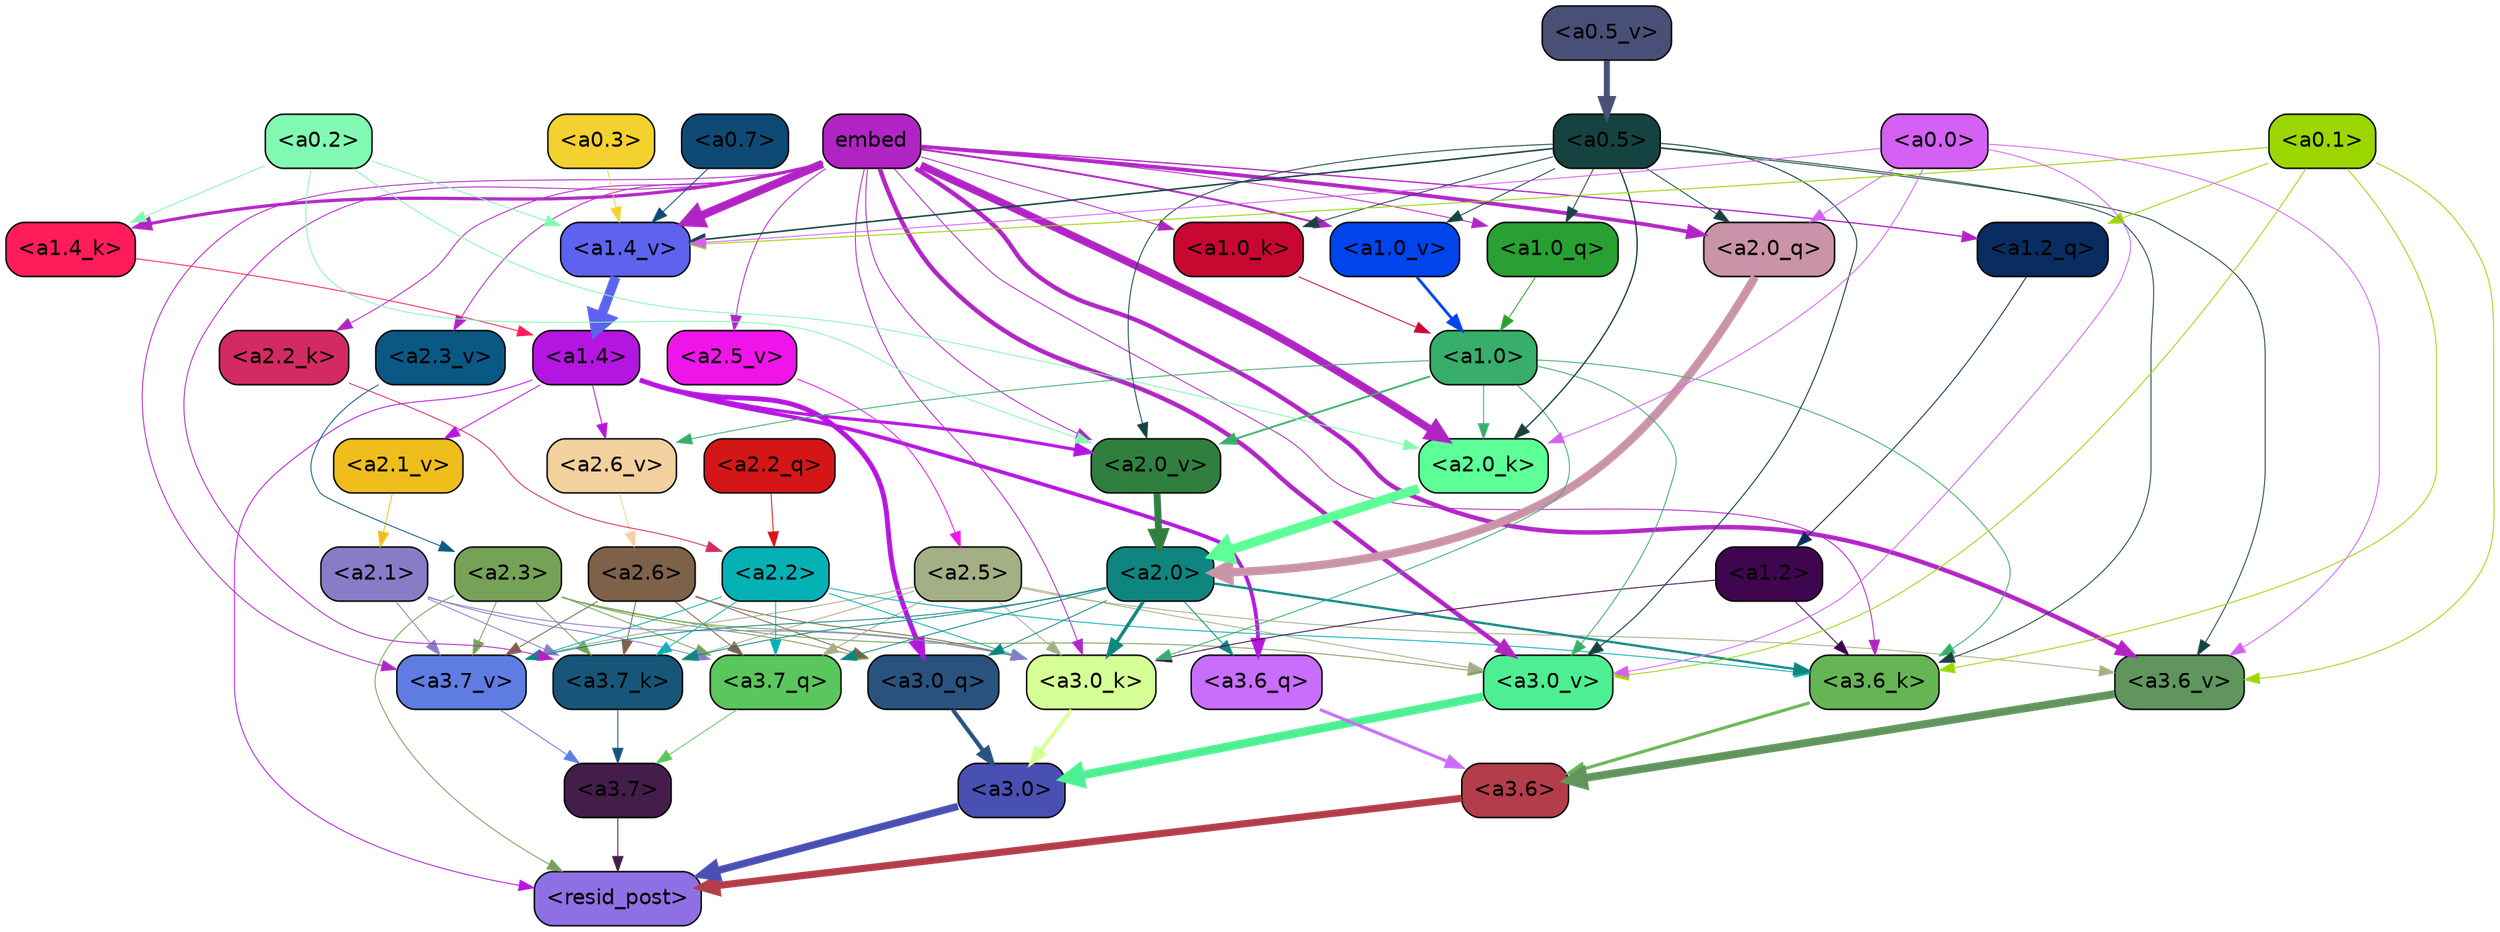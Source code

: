 strict digraph "" {
	graph [bgcolor=transparent,
		layout=dot,
		overlap=false,
		splines=true
	];
	"<a3.7>"	[color=black,
		fillcolor="#441d4b",
		fontname=Helvetica,
		shape=box,
		style="filled, rounded"];
	"<resid_post>"	[color=black,
		fillcolor="#8e70e4",
		fontname=Helvetica,
		shape=box,
		style="filled, rounded"];
	"<a3.7>" -> "<resid_post>"	[color="#441d4b",
		penwidth=0.6];
	"<a3.6>"	[color=black,
		fillcolor="#b33d49",
		fontname=Helvetica,
		shape=box,
		style="filled, rounded"];
	"<a3.6>" -> "<resid_post>"	[color="#b33d49",
		penwidth=4.753257989883423];
	"<a3.0>"	[color=black,
		fillcolor="#4950b3",
		fontname=Helvetica,
		shape=box,
		style="filled, rounded"];
	"<a3.0>" -> "<resid_post>"	[color="#4950b3",
		penwidth=4.90053927898407];
	"<a2.3>"	[color=black,
		fillcolor="#75a257",
		fontname=Helvetica,
		shape=box,
		style="filled, rounded"];
	"<a2.3>" -> "<resid_post>"	[color="#75a257",
		penwidth=0.6];
	"<a3.7_q>"	[color=black,
		fillcolor="#5ac65b",
		fontname=Helvetica,
		shape=box,
		style="filled, rounded"];
	"<a2.3>" -> "<a3.7_q>"	[color="#75a257",
		penwidth=0.6];
	"<a3.0_q>"	[color=black,
		fillcolor="#29527e",
		fontname=Helvetica,
		shape=box,
		style="filled, rounded"];
	"<a2.3>" -> "<a3.0_q>"	[color="#75a257",
		penwidth=0.6];
	"<a3.7_k>"	[color=black,
		fillcolor="#175678",
		fontname=Helvetica,
		shape=box,
		style="filled, rounded"];
	"<a2.3>" -> "<a3.7_k>"	[color="#75a257",
		penwidth=0.6];
	"<a3.0_k>"	[color=black,
		fillcolor="#d5ff96",
		fontname=Helvetica,
		shape=box,
		style="filled, rounded"];
	"<a2.3>" -> "<a3.0_k>"	[color="#75a257",
		penwidth=0.6];
	"<a3.7_v>"	[color=black,
		fillcolor="#5f7ce3",
		fontname=Helvetica,
		shape=box,
		style="filled, rounded"];
	"<a2.3>" -> "<a3.7_v>"	[color="#75a257",
		penwidth=0.6];
	"<a3.0_v>"	[color=black,
		fillcolor="#4eef93",
		fontname=Helvetica,
		shape=box,
		style="filled, rounded"];
	"<a2.3>" -> "<a3.0_v>"	[color="#75a257",
		penwidth=0.6];
	"<a1.4>"	[color=black,
		fillcolor="#b515e0",
		fontname=Helvetica,
		shape=box,
		style="filled, rounded"];
	"<a1.4>" -> "<resid_post>"	[color="#b515e0",
		penwidth=0.6];
	"<a3.6_q>"	[color=black,
		fillcolor="#c86dfc",
		fontname=Helvetica,
		shape=box,
		style="filled, rounded"];
	"<a1.4>" -> "<a3.6_q>"	[color="#b515e0",
		penwidth=2.5149343013763428];
	"<a1.4>" -> "<a3.0_q>"	[color="#b515e0",
		penwidth=3.2760138511657715];
	"<a2.6_v>"	[color=black,
		fillcolor="#f2d19f",
		fontname=Helvetica,
		shape=box,
		style="filled, rounded"];
	"<a1.4>" -> "<a2.6_v>"	[color="#b515e0",
		penwidth=0.6];
	"<a2.1_v>"	[color=black,
		fillcolor="#efbe1d",
		fontname=Helvetica,
		shape=box,
		style="filled, rounded"];
	"<a1.4>" -> "<a2.1_v>"	[color="#b515e0",
		penwidth=0.6];
	"<a2.0_v>"	[color=black,
		fillcolor="#317f3f",
		fontname=Helvetica,
		shape=box,
		style="filled, rounded"];
	"<a1.4>" -> "<a2.0_v>"	[color="#b515e0",
		penwidth=2.0870713144540787];
	"<a3.7_q>" -> "<a3.7>"	[color="#5ac65b",
		penwidth=0.6];
	"<a3.6_q>" -> "<a3.6>"	[color="#c86dfc",
		penwidth=2.091020345687866];
	"<a3.0_q>" -> "<a3.0>"	[color="#29527e",
		penwidth=2.7421876192092896];
	"<a3.7_k>" -> "<a3.7>"	[color="#175678",
		penwidth=0.6];
	"<a3.6_k>"	[color=black,
		fillcolor="#66b555",
		fontname=Helvetica,
		shape=box,
		style="filled, rounded"];
	"<a3.6_k>" -> "<a3.6>"	[color="#66b555",
		penwidth=2.048597991466522];
	"<a3.0_k>" -> "<a3.0>"	[color="#d5ff96",
		penwidth=2.476402521133423];
	"<a3.7_v>" -> "<a3.7>"	[color="#5f7ce3",
		penwidth=0.6];
	"<a3.6_v>"	[color=black,
		fillcolor="#60955e",
		fontname=Helvetica,
		shape=box,
		style="filled, rounded"];
	"<a3.6_v>" -> "<a3.6>"	[color="#60955e",
		penwidth=5.2550448179244995];
	"<a3.0_v>" -> "<a3.0>"	[color="#4eef93",
		penwidth=5.652270674705505];
	"<a2.6>"	[color=black,
		fillcolor="#7e6149",
		fontname=Helvetica,
		shape=box,
		style="filled, rounded"];
	"<a2.6>" -> "<a3.7_q>"	[color="#7e6149",
		penwidth=0.6];
	"<a2.6>" -> "<a3.0_q>"	[color="#7e6149",
		penwidth=0.6];
	"<a2.6>" -> "<a3.7_k>"	[color="#7e6149",
		penwidth=0.6];
	"<a2.6>" -> "<a3.0_k>"	[color="#7e6149",
		penwidth=0.6];
	"<a2.6>" -> "<a3.7_v>"	[color="#7e6149",
		penwidth=0.6];
	"<a2.5>"	[color=black,
		fillcolor="#a4af86",
		fontname=Helvetica,
		shape=box,
		style="filled, rounded"];
	"<a2.5>" -> "<a3.7_q>"	[color="#a4af86",
		penwidth=0.6];
	"<a2.5>" -> "<a3.7_k>"	[color="#a4af86",
		penwidth=0.6];
	"<a2.5>" -> "<a3.0_k>"	[color="#a4af86",
		penwidth=0.6];
	"<a2.5>" -> "<a3.7_v>"	[color="#a4af86",
		penwidth=0.6];
	"<a2.5>" -> "<a3.6_v>"	[color="#a4af86",
		penwidth=0.6];
	"<a2.5>" -> "<a3.0_v>"	[color="#a4af86",
		penwidth=0.6];
	"<a2.2>"	[color=black,
		fillcolor="#04b1b4",
		fontname=Helvetica,
		shape=box,
		style="filled, rounded"];
	"<a2.2>" -> "<a3.7_q>"	[color="#04b1b4",
		penwidth=0.6];
	"<a2.2>" -> "<a3.7_k>"	[color="#04b1b4",
		penwidth=0.6];
	"<a2.2>" -> "<a3.6_k>"	[color="#04b1b4",
		penwidth=0.6];
	"<a2.2>" -> "<a3.0_k>"	[color="#04b1b4",
		penwidth=0.6];
	"<a2.2>" -> "<a3.7_v>"	[color="#04b1b4",
		penwidth=0.6];
	"<a2.1>"	[color=black,
		fillcolor="#877dc7",
		fontname=Helvetica,
		shape=box,
		style="filled, rounded"];
	"<a2.1>" -> "<a3.7_q>"	[color="#877dc7",
		penwidth=0.6];
	"<a2.1>" -> "<a3.7_k>"	[color="#877dc7",
		penwidth=0.6];
	"<a2.1>" -> "<a3.0_k>"	[color="#877dc7",
		penwidth=0.6];
	"<a2.1>" -> "<a3.7_v>"	[color="#877dc7",
		penwidth=0.6];
	"<a2.0>"	[color=black,
		fillcolor="#0f8580",
		fontname=Helvetica,
		shape=box,
		style="filled, rounded"];
	"<a2.0>" -> "<a3.7_q>"	[color="#0f8580",
		penwidth=0.6];
	"<a2.0>" -> "<a3.6_q>"	[color="#0f8580",
		penwidth=0.6];
	"<a2.0>" -> "<a3.0_q>"	[color="#0f8580",
		penwidth=0.6];
	"<a2.0>" -> "<a3.7_k>"	[color="#0f8580",
		penwidth=0.6];
	"<a2.0>" -> "<a3.6_k>"	[color="#0f8580",
		penwidth=1.5290023684501648];
	"<a2.0>" -> "<a3.0_k>"	[color="#0f8580",
		penwidth=2.2635570764541626];
	"<a2.0>" -> "<a3.7_v>"	[color="#0f8580",
		penwidth=0.6];
	embed	[color=black,
		fillcolor="#b124c4",
		fontname=Helvetica,
		shape=box,
		style="filled, rounded"];
	embed -> "<a3.7_k>"	[color="#b124c4",
		penwidth=0.6];
	embed -> "<a3.6_k>"	[color="#b124c4",
		penwidth=0.6];
	embed -> "<a3.0_k>"	[color="#b124c4",
		penwidth=0.6];
	embed -> "<a3.7_v>"	[color="#b124c4",
		penwidth=0.6];
	embed -> "<a3.6_v>"	[color="#b124c4",
		penwidth=2.9556376338005066];
	embed -> "<a3.0_v>"	[color="#b124c4",
		penwidth=2.972973108291626];
	"<a2.0_q>"	[color=black,
		fillcolor="#c993a8",
		fontname=Helvetica,
		shape=box,
		style="filled, rounded"];
	embed -> "<a2.0_q>"	[color="#b124c4",
		penwidth=2.522909115999937];
	"<a2.2_k>"	[color=black,
		fillcolor="#d22a61",
		fontname=Helvetica,
		shape=box,
		style="filled, rounded"];
	embed -> "<a2.2_k>"	[color="#b124c4",
		penwidth=0.6];
	"<a2.0_k>"	[color=black,
		fillcolor="#5dff97",
		fontname=Helvetica,
		shape=box,
		style="filled, rounded"];
	embed -> "<a2.0_k>"	[color="#b124c4",
		penwidth=5.094568967819214];
	"<a2.5_v>"	[color=black,
		fillcolor="#ef14ea",
		fontname=Helvetica,
		shape=box,
		style="filled, rounded"];
	embed -> "<a2.5_v>"	[color="#b124c4",
		penwidth=0.6];
	"<a2.3_v>"	[color=black,
		fillcolor="#0a5884",
		fontname=Helvetica,
		shape=box,
		style="filled, rounded"];
	embed -> "<a2.3_v>"	[color="#b124c4",
		penwidth=0.6];
	embed -> "<a2.0_v>"	[color="#b124c4",
		penwidth=0.6];
	"<a1.2_q>"	[color=black,
		fillcolor="#092d60",
		fontname=Helvetica,
		shape=box,
		style="filled, rounded"];
	embed -> "<a1.2_q>"	[color="#b124c4",
		penwidth=0.8520002365112305];
	"<a1.0_q>"	[color=black,
		fillcolor="#29a032",
		fontname=Helvetica,
		shape=box,
		style="filled, rounded"];
	embed -> "<a1.0_q>"	[color="#b124c4",
		penwidth=0.6];
	"<a1.4_k>"	[color=black,
		fillcolor="#ff1c5b",
		fontname=Helvetica,
		shape=box,
		style="filled, rounded"];
	embed -> "<a1.4_k>"	[color="#b124c4",
		penwidth=2.115079402923584];
	"<a1.0_k>"	[color=black,
		fillcolor="#c90832",
		fontname=Helvetica,
		shape=box,
		style="filled, rounded"];
	embed -> "<a1.0_k>"	[color="#b124c4",
		penwidth=0.6];
	"<a1.4_v>"	[color=black,
		fillcolor="#5d63ef",
		fontname=Helvetica,
		shape=box,
		style="filled, rounded"];
	embed -> "<a1.4_v>"	[color="#b124c4",
		penwidth=5.504090070724487];
	"<a1.0_v>"	[color=black,
		fillcolor="#0044ec",
		fontname=Helvetica,
		shape=box,
		style="filled, rounded"];
	embed -> "<a1.0_v>"	[color="#b124c4",
		penwidth=1.2935692071914673];
	"<a1.2>"	[color=black,
		fillcolor="#3f064f",
		fontname=Helvetica,
		shape=box,
		style="filled, rounded"];
	"<a1.2>" -> "<a3.6_k>"	[color="#3f064f",
		penwidth=0.6];
	"<a1.2>" -> "<a3.0_k>"	[color="#3f064f",
		penwidth=0.6];
	"<a1.0>"	[color=black,
		fillcolor="#37ae6a",
		fontname=Helvetica,
		shape=box,
		style="filled, rounded"];
	"<a1.0>" -> "<a3.6_k>"	[color="#37ae6a",
		penwidth=0.6];
	"<a1.0>" -> "<a3.0_k>"	[color="#37ae6a",
		penwidth=0.6];
	"<a1.0>" -> "<a3.0_v>"	[color="#37ae6a",
		penwidth=0.6];
	"<a1.0>" -> "<a2.0_k>"	[color="#37ae6a",
		penwidth=0.6];
	"<a1.0>" -> "<a2.6_v>"	[color="#37ae6a",
		penwidth=0.6];
	"<a1.0>" -> "<a2.0_v>"	[color="#37ae6a",
		penwidth=1.2152502536773682];
	"<a0.5>"	[color=black,
		fillcolor="#154341",
		fontname=Helvetica,
		shape=box,
		style="filled, rounded"];
	"<a0.5>" -> "<a3.6_k>"	[color="#154341",
		penwidth=0.6];
	"<a0.5>" -> "<a3.6_v>"	[color="#154341",
		penwidth=0.6];
	"<a0.5>" -> "<a3.0_v>"	[color="#154341",
		penwidth=0.6790935099124908];
	"<a0.5>" -> "<a2.0_q>"	[color="#154341",
		penwidth=0.6];
	"<a0.5>" -> "<a2.0_k>"	[color="#154341",
		penwidth=0.8835153579711914];
	"<a0.5>" -> "<a2.0_v>"	[color="#154341",
		penwidth=0.6];
	"<a0.5>" -> "<a1.0_q>"	[color="#154341",
		penwidth=0.6];
	"<a0.5>" -> "<a1.0_k>"	[color="#154341",
		penwidth=0.6];
	"<a0.5>" -> "<a1.4_v>"	[color="#154341",
		penwidth=1.022335171699524];
	"<a0.5>" -> "<a1.0_v>"	[color="#154341",
		penwidth=0.6];
	"<a0.1>"	[color=black,
		fillcolor="#9bd601",
		fontname=Helvetica,
		shape=box,
		style="filled, rounded"];
	"<a0.1>" -> "<a3.6_k>"	[color="#9bd601",
		penwidth=0.6];
	"<a0.1>" -> "<a3.6_v>"	[color="#9bd601",
		penwidth=0.6];
	"<a0.1>" -> "<a3.0_v>"	[color="#9bd601",
		penwidth=0.6];
	"<a0.1>" -> "<a1.2_q>"	[color="#9bd601",
		penwidth=0.6];
	"<a0.1>" -> "<a1.4_v>"	[color="#9bd601",
		penwidth=0.6438122987747192];
	"<a0.0>"	[color=black,
		fillcolor="#d460f4",
		fontname=Helvetica,
		shape=box,
		style="filled, rounded"];
	"<a0.0>" -> "<a3.6_v>"	[color="#d460f4",
		penwidth=0.6];
	"<a0.0>" -> "<a3.0_v>"	[color="#d460f4",
		penwidth=0.6];
	"<a0.0>" -> "<a2.0_q>"	[color="#d460f4",
		penwidth=0.6];
	"<a0.0>" -> "<a2.0_k>"	[color="#d460f4",
		penwidth=0.6];
	"<a0.0>" -> "<a1.4_v>"	[color="#d460f4",
		penwidth=0.6];
	"<a2.2_q>"	[color=black,
		fillcolor="#d41716",
		fontname=Helvetica,
		shape=box,
		style="filled, rounded"];
	"<a2.2_q>" -> "<a2.2>"	[color="#d41716",
		penwidth=0.6];
	"<a2.0_q>" -> "<a2.0>"	[color="#c993a8",
		penwidth=5.557696580886841];
	"<a2.2_k>" -> "<a2.2>"	[color="#d22a61",
		penwidth=0.6];
	"<a2.0_k>" -> "<a2.0>"	[color="#5dff97",
		penwidth=6.320472955703735];
	"<a2.6_v>" -> "<a2.6>"	[color="#f2d19f",
		penwidth=0.6];
	"<a2.5_v>" -> "<a2.5>"	[color="#ef14ea",
		penwidth=0.6];
	"<a2.3_v>" -> "<a2.3>"	[color="#0a5884",
		penwidth=0.6];
	"<a2.1_v>" -> "<a2.1>"	[color="#efbe1d",
		penwidth=0.6];
	"<a2.0_v>" -> "<a2.0>"	[color="#317f3f",
		penwidth=4.611755967140198];
	"<a0.2>"	[color=black,
		fillcolor="#81f9b2",
		fontname=Helvetica,
		shape=box,
		style="filled, rounded"];
	"<a0.2>" -> "<a2.0_k>"	[color="#81f9b2",
		penwidth=0.6];
	"<a0.2>" -> "<a2.0_v>"	[color="#81f9b2",
		penwidth=0.6];
	"<a0.2>" -> "<a1.4_k>"	[color="#81f9b2",
		penwidth=0.6];
	"<a0.2>" -> "<a1.4_v>"	[color="#81f9b2",
		penwidth=0.6];
	"<a1.2_q>" -> "<a1.2>"	[color="#092d60",
		penwidth=0.6145738363265991];
	"<a1.0_q>" -> "<a1.0>"	[color="#29a032",
		penwidth=0.6];
	"<a1.4_k>" -> "<a1.4>"	[color="#ff1c5b",
		penwidth=0.6];
	"<a1.0_k>" -> "<a1.0>"	[color="#c90832",
		penwidth=0.6];
	"<a1.4_v>" -> "<a1.4>"	[color="#5d63ef",
		penwidth=6.5241758823394775];
	"<a1.0_v>" -> "<a1.0>"	[color="#0044ec",
		penwidth=1.8809151649475098];
	"<a0.7>"	[color=black,
		fillcolor="#0e4a74",
		fontname=Helvetica,
		shape=box,
		style="filled, rounded"];
	"<a0.7>" -> "<a1.4_v>"	[color="#0e4a74",
		penwidth=0.6];
	"<a0.3>"	[color=black,
		fillcolor="#f3d12e",
		fontname=Helvetica,
		shape=box,
		style="filled, rounded"];
	"<a0.3>" -> "<a1.4_v>"	[color="#f3d12e",
		penwidth=0.6];
	"<a0.5_v>"	[color=black,
		fillcolor="#485078",
		fontname=Helvetica,
		shape=box,
		style="filled, rounded"];
	"<a0.5_v>" -> "<a0.5>"	[color="#485078",
		penwidth=4.0173709988594055];
}
